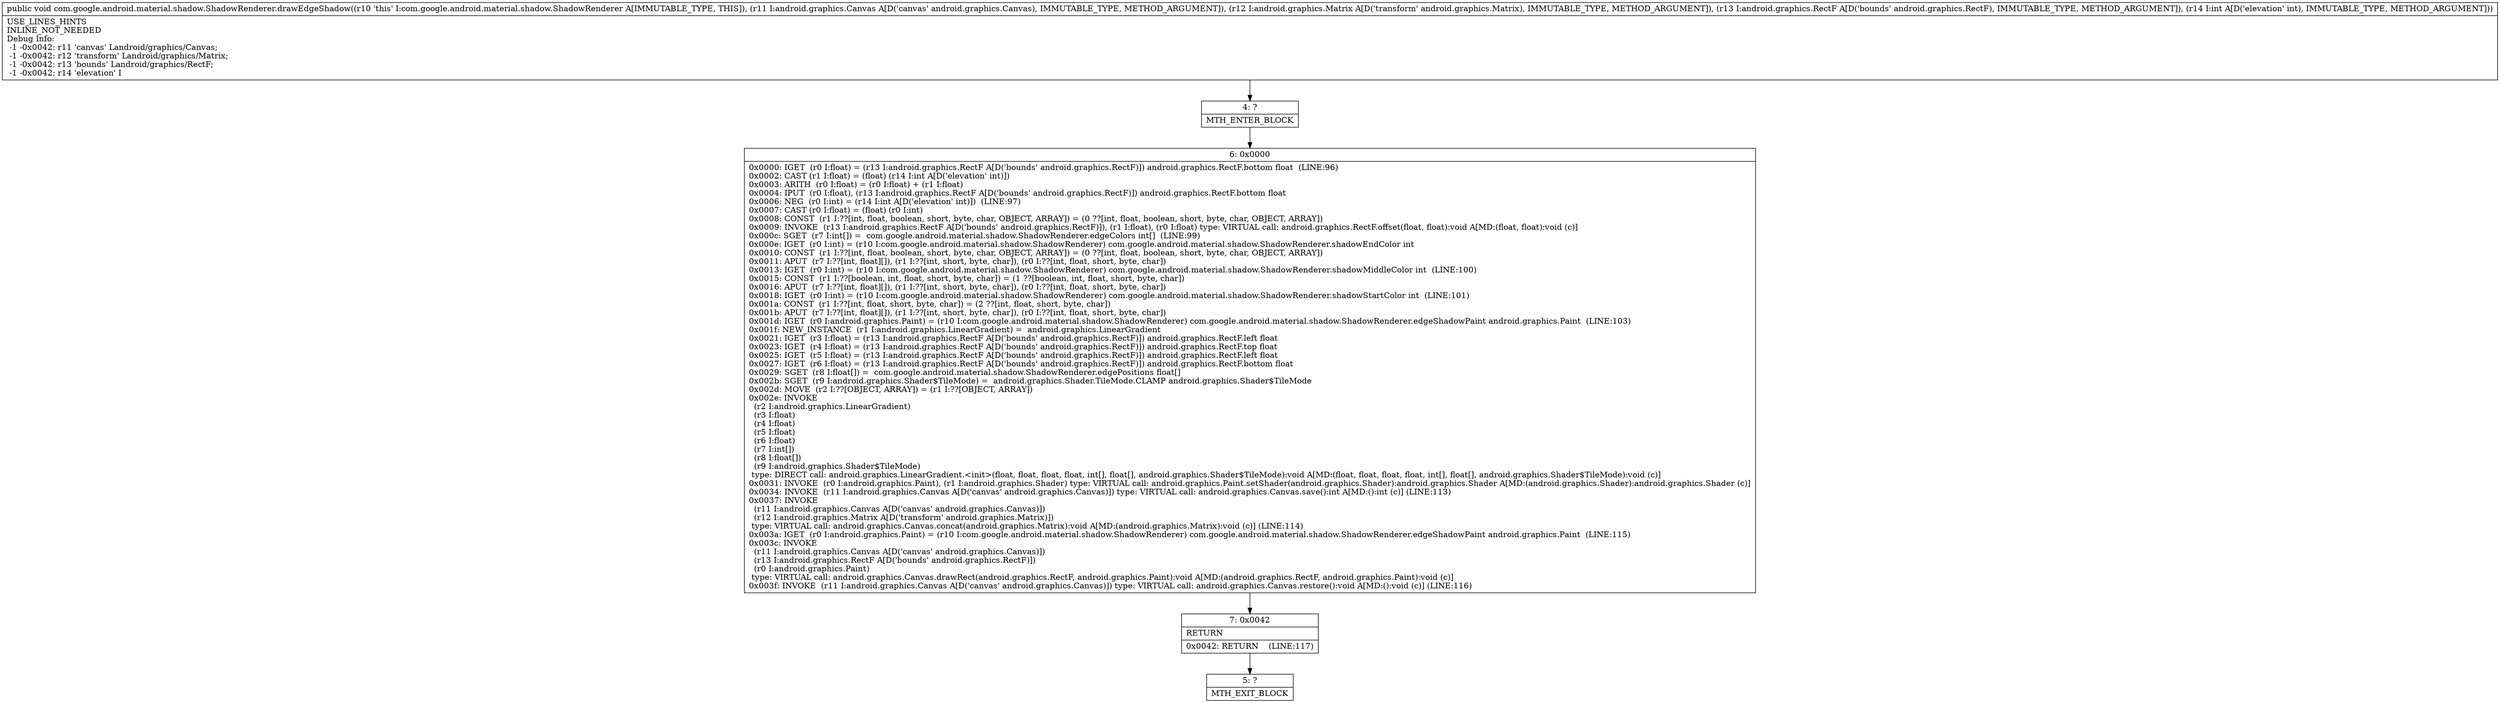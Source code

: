digraph "CFG forcom.google.android.material.shadow.ShadowRenderer.drawEdgeShadow(Landroid\/graphics\/Canvas;Landroid\/graphics\/Matrix;Landroid\/graphics\/RectF;I)V" {
Node_4 [shape=record,label="{4\:\ ?|MTH_ENTER_BLOCK\l}"];
Node_6 [shape=record,label="{6\:\ 0x0000|0x0000: IGET  (r0 I:float) = (r13 I:android.graphics.RectF A[D('bounds' android.graphics.RectF)]) android.graphics.RectF.bottom float  (LINE:96)\l0x0002: CAST (r1 I:float) = (float) (r14 I:int A[D('elevation' int)]) \l0x0003: ARITH  (r0 I:float) = (r0 I:float) + (r1 I:float) \l0x0004: IPUT  (r0 I:float), (r13 I:android.graphics.RectF A[D('bounds' android.graphics.RectF)]) android.graphics.RectF.bottom float \l0x0006: NEG  (r0 I:int) = (r14 I:int A[D('elevation' int)])  (LINE:97)\l0x0007: CAST (r0 I:float) = (float) (r0 I:int) \l0x0008: CONST  (r1 I:??[int, float, boolean, short, byte, char, OBJECT, ARRAY]) = (0 ??[int, float, boolean, short, byte, char, OBJECT, ARRAY]) \l0x0009: INVOKE  (r13 I:android.graphics.RectF A[D('bounds' android.graphics.RectF)]), (r1 I:float), (r0 I:float) type: VIRTUAL call: android.graphics.RectF.offset(float, float):void A[MD:(float, float):void (c)]\l0x000c: SGET  (r7 I:int[]) =  com.google.android.material.shadow.ShadowRenderer.edgeColors int[]  (LINE:99)\l0x000e: IGET  (r0 I:int) = (r10 I:com.google.android.material.shadow.ShadowRenderer) com.google.android.material.shadow.ShadowRenderer.shadowEndColor int \l0x0010: CONST  (r1 I:??[int, float, boolean, short, byte, char, OBJECT, ARRAY]) = (0 ??[int, float, boolean, short, byte, char, OBJECT, ARRAY]) \l0x0011: APUT  (r7 I:??[int, float][]), (r1 I:??[int, short, byte, char]), (r0 I:??[int, float, short, byte, char]) \l0x0013: IGET  (r0 I:int) = (r10 I:com.google.android.material.shadow.ShadowRenderer) com.google.android.material.shadow.ShadowRenderer.shadowMiddleColor int  (LINE:100)\l0x0015: CONST  (r1 I:??[boolean, int, float, short, byte, char]) = (1 ??[boolean, int, float, short, byte, char]) \l0x0016: APUT  (r7 I:??[int, float][]), (r1 I:??[int, short, byte, char]), (r0 I:??[int, float, short, byte, char]) \l0x0018: IGET  (r0 I:int) = (r10 I:com.google.android.material.shadow.ShadowRenderer) com.google.android.material.shadow.ShadowRenderer.shadowStartColor int  (LINE:101)\l0x001a: CONST  (r1 I:??[int, float, short, byte, char]) = (2 ??[int, float, short, byte, char]) \l0x001b: APUT  (r7 I:??[int, float][]), (r1 I:??[int, short, byte, char]), (r0 I:??[int, float, short, byte, char]) \l0x001d: IGET  (r0 I:android.graphics.Paint) = (r10 I:com.google.android.material.shadow.ShadowRenderer) com.google.android.material.shadow.ShadowRenderer.edgeShadowPaint android.graphics.Paint  (LINE:103)\l0x001f: NEW_INSTANCE  (r1 I:android.graphics.LinearGradient) =  android.graphics.LinearGradient \l0x0021: IGET  (r3 I:float) = (r13 I:android.graphics.RectF A[D('bounds' android.graphics.RectF)]) android.graphics.RectF.left float \l0x0023: IGET  (r4 I:float) = (r13 I:android.graphics.RectF A[D('bounds' android.graphics.RectF)]) android.graphics.RectF.top float \l0x0025: IGET  (r5 I:float) = (r13 I:android.graphics.RectF A[D('bounds' android.graphics.RectF)]) android.graphics.RectF.left float \l0x0027: IGET  (r6 I:float) = (r13 I:android.graphics.RectF A[D('bounds' android.graphics.RectF)]) android.graphics.RectF.bottom float \l0x0029: SGET  (r8 I:float[]) =  com.google.android.material.shadow.ShadowRenderer.edgePositions float[] \l0x002b: SGET  (r9 I:android.graphics.Shader$TileMode) =  android.graphics.Shader.TileMode.CLAMP android.graphics.Shader$TileMode \l0x002d: MOVE  (r2 I:??[OBJECT, ARRAY]) = (r1 I:??[OBJECT, ARRAY]) \l0x002e: INVOKE  \l  (r2 I:android.graphics.LinearGradient)\l  (r3 I:float)\l  (r4 I:float)\l  (r5 I:float)\l  (r6 I:float)\l  (r7 I:int[])\l  (r8 I:float[])\l  (r9 I:android.graphics.Shader$TileMode)\l type: DIRECT call: android.graphics.LinearGradient.\<init\>(float, float, float, float, int[], float[], android.graphics.Shader$TileMode):void A[MD:(float, float, float, float, int[], float[], android.graphics.Shader$TileMode):void (c)]\l0x0031: INVOKE  (r0 I:android.graphics.Paint), (r1 I:android.graphics.Shader) type: VIRTUAL call: android.graphics.Paint.setShader(android.graphics.Shader):android.graphics.Shader A[MD:(android.graphics.Shader):android.graphics.Shader (c)]\l0x0034: INVOKE  (r11 I:android.graphics.Canvas A[D('canvas' android.graphics.Canvas)]) type: VIRTUAL call: android.graphics.Canvas.save():int A[MD:():int (c)] (LINE:113)\l0x0037: INVOKE  \l  (r11 I:android.graphics.Canvas A[D('canvas' android.graphics.Canvas)])\l  (r12 I:android.graphics.Matrix A[D('transform' android.graphics.Matrix)])\l type: VIRTUAL call: android.graphics.Canvas.concat(android.graphics.Matrix):void A[MD:(android.graphics.Matrix):void (c)] (LINE:114)\l0x003a: IGET  (r0 I:android.graphics.Paint) = (r10 I:com.google.android.material.shadow.ShadowRenderer) com.google.android.material.shadow.ShadowRenderer.edgeShadowPaint android.graphics.Paint  (LINE:115)\l0x003c: INVOKE  \l  (r11 I:android.graphics.Canvas A[D('canvas' android.graphics.Canvas)])\l  (r13 I:android.graphics.RectF A[D('bounds' android.graphics.RectF)])\l  (r0 I:android.graphics.Paint)\l type: VIRTUAL call: android.graphics.Canvas.drawRect(android.graphics.RectF, android.graphics.Paint):void A[MD:(android.graphics.RectF, android.graphics.Paint):void (c)]\l0x003f: INVOKE  (r11 I:android.graphics.Canvas A[D('canvas' android.graphics.Canvas)]) type: VIRTUAL call: android.graphics.Canvas.restore():void A[MD:():void (c)] (LINE:116)\l}"];
Node_7 [shape=record,label="{7\:\ 0x0042|RETURN\l|0x0042: RETURN    (LINE:117)\l}"];
Node_5 [shape=record,label="{5\:\ ?|MTH_EXIT_BLOCK\l}"];
MethodNode[shape=record,label="{public void com.google.android.material.shadow.ShadowRenderer.drawEdgeShadow((r10 'this' I:com.google.android.material.shadow.ShadowRenderer A[IMMUTABLE_TYPE, THIS]), (r11 I:android.graphics.Canvas A[D('canvas' android.graphics.Canvas), IMMUTABLE_TYPE, METHOD_ARGUMENT]), (r12 I:android.graphics.Matrix A[D('transform' android.graphics.Matrix), IMMUTABLE_TYPE, METHOD_ARGUMENT]), (r13 I:android.graphics.RectF A[D('bounds' android.graphics.RectF), IMMUTABLE_TYPE, METHOD_ARGUMENT]), (r14 I:int A[D('elevation' int), IMMUTABLE_TYPE, METHOD_ARGUMENT]))  | USE_LINES_HINTS\lINLINE_NOT_NEEDED\lDebug Info:\l  \-1 \-0x0042: r11 'canvas' Landroid\/graphics\/Canvas;\l  \-1 \-0x0042: r12 'transform' Landroid\/graphics\/Matrix;\l  \-1 \-0x0042: r13 'bounds' Landroid\/graphics\/RectF;\l  \-1 \-0x0042: r14 'elevation' I\l}"];
MethodNode -> Node_4;Node_4 -> Node_6;
Node_6 -> Node_7;
Node_7 -> Node_5;
}

